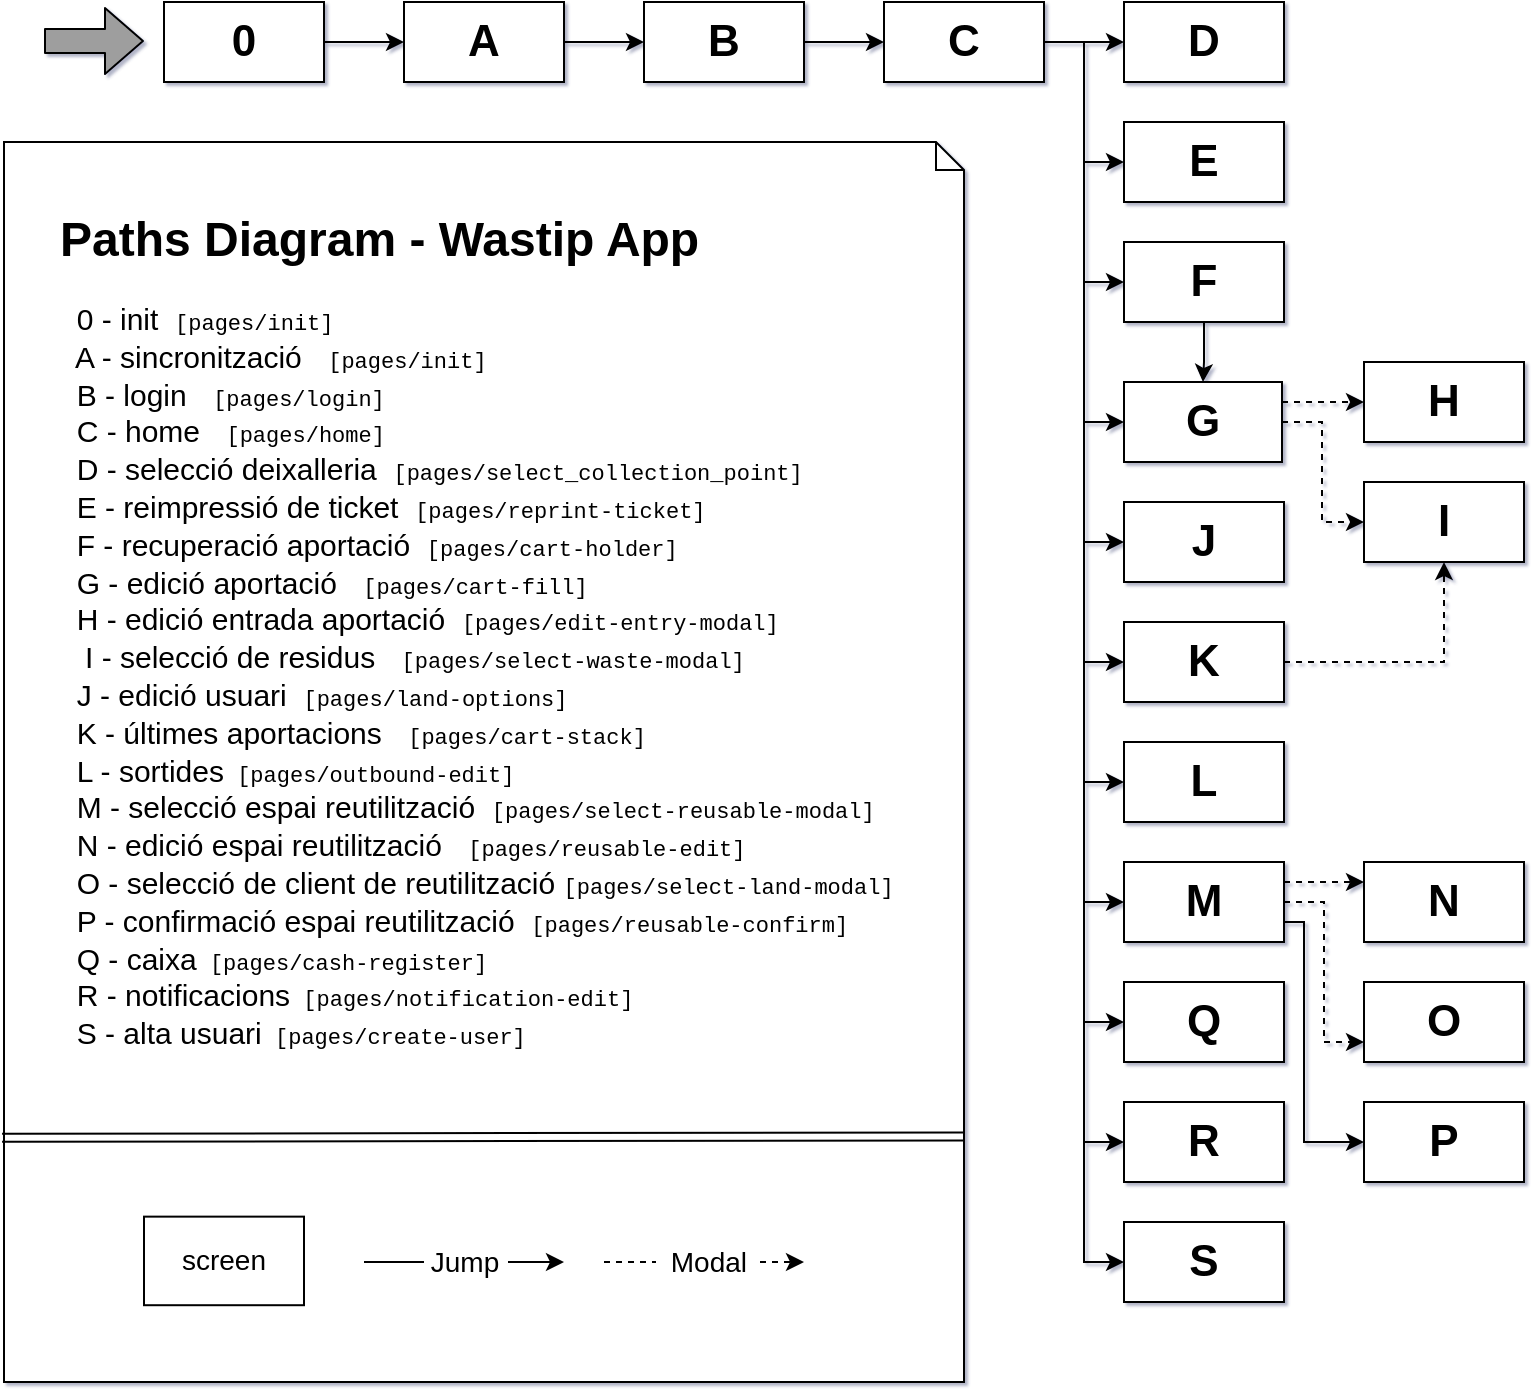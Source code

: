 <mxfile version="13.6.6" type="github">
  <diagram name="Page-1" id="b5b7bab2-c9e2-2cf4-8b2a-24fd1a2a6d21">
    <mxGraphModel dx="1422" dy="801" grid="1" gridSize="10" guides="1" tooltips="1" connect="1" arrows="1" fold="1" page="1" pageScale="1" pageWidth="1169" pageHeight="827" background="#ffffff" math="0" shadow="1">
      <root>
        <mxCell id="0" />
        <mxCell id="1" parent="0" />
        <mxCell id="TnWyMCdALCPwSi7lhf3z-5" style="edgeStyle=orthogonalEdgeStyle;rounded=0;orthogonalLoop=1;jettySize=auto;html=1;exitX=1;exitY=0.5;exitDx=0;exitDy=0;entryX=0;entryY=0.5;entryDx=0;entryDy=0;" edge="1" parent="1" source="TnWyMCdALCPwSi7lhf3z-1" target="TnWyMCdALCPwSi7lhf3z-3">
          <mxGeometry relative="1" as="geometry" />
        </mxCell>
        <mxCell id="TnWyMCdALCPwSi7lhf3z-1" value="&lt;div&gt;&lt;b&gt;&lt;font style=&quot;font-size: 22px&quot;&gt;0&lt;/font&gt;&lt;/b&gt;&lt;br&gt;&lt;/div&gt;" style="rounded=0;whiteSpace=wrap;html=1;" vertex="1" parent="1">
          <mxGeometry x="230" y="60" width="80" height="40" as="geometry" />
        </mxCell>
        <mxCell id="TnWyMCdALCPwSi7lhf3z-6" value="" style="edgeStyle=orthogonalEdgeStyle;rounded=0;orthogonalLoop=1;jettySize=auto;html=1;" edge="1" parent="1" source="TnWyMCdALCPwSi7lhf3z-3" target="TnWyMCdALCPwSi7lhf3z-4">
          <mxGeometry relative="1" as="geometry" />
        </mxCell>
        <mxCell id="TnWyMCdALCPwSi7lhf3z-3" value="&lt;b&gt;&lt;font style=&quot;font-size: 22px&quot;&gt;A&lt;/font&gt;&lt;/b&gt;" style="rounded=0;whiteSpace=wrap;html=1;" vertex="1" parent="1">
          <mxGeometry x="350" y="60" width="80" height="40" as="geometry" />
        </mxCell>
        <mxCell id="TnWyMCdALCPwSi7lhf3z-8" value="" style="edgeStyle=orthogonalEdgeStyle;rounded=0;orthogonalLoop=1;jettySize=auto;html=1;" edge="1" parent="1" source="TnWyMCdALCPwSi7lhf3z-4" target="TnWyMCdALCPwSi7lhf3z-7">
          <mxGeometry relative="1" as="geometry" />
        </mxCell>
        <mxCell id="TnWyMCdALCPwSi7lhf3z-4" value="&lt;div&gt;&lt;b&gt;&lt;font style=&quot;font-size: 22px&quot;&gt;B&lt;/font&gt;&lt;/b&gt;&lt;/div&gt;" style="rounded=0;whiteSpace=wrap;html=1;" vertex="1" parent="1">
          <mxGeometry x="470" y="60" width="80" height="40" as="geometry" />
        </mxCell>
        <mxCell id="TnWyMCdALCPwSi7lhf3z-19" value="" style="edgeStyle=orthogonalEdgeStyle;rounded=0;orthogonalLoop=1;jettySize=auto;html=1;labelBackgroundColor=#9E9E9E;fillColor=#9E9E9E;" edge="1" parent="1" source="TnWyMCdALCPwSi7lhf3z-7" target="TnWyMCdALCPwSi7lhf3z-9">
          <mxGeometry relative="1" as="geometry">
            <Array as="points">
              <mxPoint x="700" y="80" />
              <mxPoint x="700" y="80" />
            </Array>
          </mxGeometry>
        </mxCell>
        <mxCell id="TnWyMCdALCPwSi7lhf3z-20" style="edgeStyle=orthogonalEdgeStyle;rounded=0;orthogonalLoop=1;jettySize=auto;html=1;entryX=0;entryY=0.5;entryDx=0;entryDy=0;labelBackgroundColor=#9E9E9E;fillColor=#9E9E9E;" edge="1" parent="1" source="TnWyMCdALCPwSi7lhf3z-7" target="TnWyMCdALCPwSi7lhf3z-10">
          <mxGeometry relative="1" as="geometry">
            <Array as="points">
              <mxPoint x="690" y="80" />
              <mxPoint x="690" y="140" />
            </Array>
          </mxGeometry>
        </mxCell>
        <mxCell id="TnWyMCdALCPwSi7lhf3z-21" style="edgeStyle=orthogonalEdgeStyle;rounded=0;orthogonalLoop=1;jettySize=auto;html=1;entryX=0;entryY=0.5;entryDx=0;entryDy=0;labelBackgroundColor=#9E9E9E;fillColor=#9E9E9E;" edge="1" parent="1" source="TnWyMCdALCPwSi7lhf3z-7" target="TnWyMCdALCPwSi7lhf3z-11">
          <mxGeometry relative="1" as="geometry">
            <Array as="points">
              <mxPoint x="690" y="80" />
              <mxPoint x="690" y="200" />
            </Array>
          </mxGeometry>
        </mxCell>
        <mxCell id="TnWyMCdALCPwSi7lhf3z-22" style="edgeStyle=orthogonalEdgeStyle;rounded=0;orthogonalLoop=1;jettySize=auto;html=1;entryX=0;entryY=0.5;entryDx=0;entryDy=0;labelBackgroundColor=#9E9E9E;fillColor=#9E9E9E;" edge="1" parent="1" source="TnWyMCdALCPwSi7lhf3z-7" target="TnWyMCdALCPwSi7lhf3z-12">
          <mxGeometry relative="1" as="geometry">
            <Array as="points">
              <mxPoint x="690" y="80" />
              <mxPoint x="690" y="270" />
            </Array>
          </mxGeometry>
        </mxCell>
        <mxCell id="TnWyMCdALCPwSi7lhf3z-23" style="edgeStyle=orthogonalEdgeStyle;rounded=0;orthogonalLoop=1;jettySize=auto;html=1;entryX=0;entryY=0.5;entryDx=0;entryDy=0;labelBackgroundColor=#9E9E9E;fillColor=#9E9E9E;" edge="1" parent="1" source="TnWyMCdALCPwSi7lhf3z-7" target="TnWyMCdALCPwSi7lhf3z-13">
          <mxGeometry relative="1" as="geometry">
            <Array as="points">
              <mxPoint x="690" y="80" />
              <mxPoint x="690" y="330" />
            </Array>
          </mxGeometry>
        </mxCell>
        <mxCell id="TnWyMCdALCPwSi7lhf3z-24" style="edgeStyle=orthogonalEdgeStyle;rounded=0;orthogonalLoop=1;jettySize=auto;html=1;entryX=0;entryY=0.5;entryDx=0;entryDy=0;labelBackgroundColor=#9E9E9E;fillColor=#9E9E9E;" edge="1" parent="1" source="TnWyMCdALCPwSi7lhf3z-7" target="TnWyMCdALCPwSi7lhf3z-14">
          <mxGeometry relative="1" as="geometry">
            <Array as="points">
              <mxPoint x="690" y="80" />
              <mxPoint x="690" y="390" />
            </Array>
          </mxGeometry>
        </mxCell>
        <mxCell id="TnWyMCdALCPwSi7lhf3z-25" style="edgeStyle=orthogonalEdgeStyle;rounded=0;orthogonalLoop=1;jettySize=auto;html=1;entryX=0;entryY=0.5;entryDx=0;entryDy=0;labelBackgroundColor=#9E9E9E;fillColor=#9E9E9E;" edge="1" parent="1" source="TnWyMCdALCPwSi7lhf3z-7" target="TnWyMCdALCPwSi7lhf3z-15">
          <mxGeometry relative="1" as="geometry">
            <Array as="points">
              <mxPoint x="690" y="80" />
              <mxPoint x="690" y="450" />
            </Array>
          </mxGeometry>
        </mxCell>
        <mxCell id="TnWyMCdALCPwSi7lhf3z-56" style="edgeStyle=orthogonalEdgeStyle;rounded=0;orthogonalLoop=1;jettySize=auto;html=1;entryX=0;entryY=0.5;entryDx=0;entryDy=0;labelBackgroundColor=#9E9E9E;fillColor=#9E9E9E;" edge="1" parent="1" source="TnWyMCdALCPwSi7lhf3z-7" target="TnWyMCdALCPwSi7lhf3z-47">
          <mxGeometry relative="1" as="geometry" />
        </mxCell>
        <mxCell id="TnWyMCdALCPwSi7lhf3z-63" style="edgeStyle=orthogonalEdgeStyle;rounded=0;orthogonalLoop=1;jettySize=auto;html=1;entryX=0;entryY=0.5;entryDx=0;entryDy=0;labelBackgroundColor=#9E9E9E;fillColor=#9E9E9E;" edge="1" parent="1" source="TnWyMCdALCPwSi7lhf3z-7" target="TnWyMCdALCPwSi7lhf3z-48">
          <mxGeometry relative="1" as="geometry" />
        </mxCell>
        <mxCell id="TnWyMCdALCPwSi7lhf3z-64" style="edgeStyle=orthogonalEdgeStyle;rounded=0;orthogonalLoop=1;jettySize=auto;html=1;entryX=0;entryY=0.5;entryDx=0;entryDy=0;labelBackgroundColor=#9E9E9E;fillColor=#9E9E9E;" edge="1" parent="1" source="TnWyMCdALCPwSi7lhf3z-7" target="TnWyMCdALCPwSi7lhf3z-49">
          <mxGeometry relative="1" as="geometry" />
        </mxCell>
        <mxCell id="TnWyMCdALCPwSi7lhf3z-65" style="edgeStyle=orthogonalEdgeStyle;rounded=0;orthogonalLoop=1;jettySize=auto;html=1;entryX=0;entryY=0.5;entryDx=0;entryDy=0;labelBackgroundColor=#9E9E9E;fillColor=#9E9E9E;" edge="1" parent="1" source="TnWyMCdALCPwSi7lhf3z-7" target="TnWyMCdALCPwSi7lhf3z-50">
          <mxGeometry relative="1" as="geometry" />
        </mxCell>
        <mxCell id="TnWyMCdALCPwSi7lhf3z-7" value="&lt;b&gt;&lt;font style=&quot;font-size: 22px&quot;&gt;C&lt;/font&gt;&lt;/b&gt;" style="rounded=0;whiteSpace=wrap;html=1;" vertex="1" parent="1">
          <mxGeometry x="590" y="60" width="80" height="40" as="geometry" />
        </mxCell>
        <mxCell id="TnWyMCdALCPwSi7lhf3z-9" value="&lt;b&gt;&lt;font style=&quot;font-size: 22px&quot;&gt;D&lt;/font&gt;&lt;/b&gt;" style="rounded=0;whiteSpace=wrap;html=1;" vertex="1" parent="1">
          <mxGeometry x="710" y="60" width="80" height="40" as="geometry" />
        </mxCell>
        <mxCell id="TnWyMCdALCPwSi7lhf3z-10" value="&lt;div&gt;&lt;b&gt;&lt;font style=&quot;font-size: 22px&quot;&gt;E&lt;/font&gt;&lt;/b&gt;&lt;/div&gt;" style="rounded=0;whiteSpace=wrap;html=1;" vertex="1" parent="1">
          <mxGeometry x="710" y="120" width="80" height="40" as="geometry" />
        </mxCell>
        <mxCell id="TnWyMCdALCPwSi7lhf3z-55" value="" style="edgeStyle=orthogonalEdgeStyle;rounded=0;orthogonalLoop=1;jettySize=auto;html=1;labelBackgroundColor=#9E9E9E;fillColor=#9E9E9E;" edge="1" parent="1" source="TnWyMCdALCPwSi7lhf3z-11" target="TnWyMCdALCPwSi7lhf3z-12">
          <mxGeometry relative="1" as="geometry" />
        </mxCell>
        <mxCell id="TnWyMCdALCPwSi7lhf3z-11" value="&lt;b&gt;&lt;font style=&quot;font-size: 22px&quot;&gt;F&lt;/font&gt;&lt;/b&gt;" style="rounded=0;whiteSpace=wrap;html=1;" vertex="1" parent="1">
          <mxGeometry x="710" y="180" width="80" height="40" as="geometry" />
        </mxCell>
        <mxCell id="TnWyMCdALCPwSi7lhf3z-52" style="edgeStyle=orthogonalEdgeStyle;rounded=0;orthogonalLoop=1;jettySize=auto;html=1;entryX=0;entryY=0.5;entryDx=0;entryDy=0;dashed=1;labelBackgroundColor=#9E9E9E;fillColor=#9E9E9E;" edge="1" parent="1" source="TnWyMCdALCPwSi7lhf3z-12" target="TnWyMCdALCPwSi7lhf3z-27">
          <mxGeometry relative="1" as="geometry">
            <Array as="points">
              <mxPoint x="800" y="260" />
              <mxPoint x="800" y="260" />
            </Array>
          </mxGeometry>
        </mxCell>
        <mxCell id="TnWyMCdALCPwSi7lhf3z-53" style="edgeStyle=orthogonalEdgeStyle;rounded=0;orthogonalLoop=1;jettySize=auto;html=1;entryX=0;entryY=0.5;entryDx=0;entryDy=0;dashed=1;labelBackgroundColor=#9E9E9E;fillColor=#9E9E9E;" edge="1" parent="1" source="TnWyMCdALCPwSi7lhf3z-12" target="TnWyMCdALCPwSi7lhf3z-30">
          <mxGeometry relative="1" as="geometry">
            <Array as="points">
              <mxPoint x="809" y="270" />
              <mxPoint x="809" y="320" />
            </Array>
          </mxGeometry>
        </mxCell>
        <mxCell id="TnWyMCdALCPwSi7lhf3z-12" value="&lt;b&gt;&lt;font style=&quot;font-size: 22px&quot;&gt;G&lt;/font&gt;&lt;/b&gt;" style="rounded=0;whiteSpace=wrap;html=1;" vertex="1" parent="1">
          <mxGeometry x="710" y="250" width="79" height="40" as="geometry" />
        </mxCell>
        <mxCell id="TnWyMCdALCPwSi7lhf3z-13" value="&lt;b&gt;&lt;font style=&quot;font-size: 22px&quot;&gt;J&lt;/font&gt;&lt;/b&gt;" style="rounded=0;whiteSpace=wrap;html=1;" vertex="1" parent="1">
          <mxGeometry x="710" y="310" width="80" height="40" as="geometry" />
        </mxCell>
        <mxCell id="TnWyMCdALCPwSi7lhf3z-46" style="edgeStyle=orthogonalEdgeStyle;rounded=0;orthogonalLoop=1;jettySize=auto;html=1;entryX=0.5;entryY=1;entryDx=0;entryDy=0;dashed=1;labelBackgroundColor=#9E9E9E;fillColor=#9E9E9E;" edge="1" parent="1" source="TnWyMCdALCPwSi7lhf3z-14" target="TnWyMCdALCPwSi7lhf3z-30">
          <mxGeometry relative="1" as="geometry" />
        </mxCell>
        <mxCell id="TnWyMCdALCPwSi7lhf3z-14" value="&lt;b&gt;&lt;font style=&quot;font-size: 22px&quot;&gt;K&lt;/font&gt;&lt;/b&gt;" style="rounded=0;whiteSpace=wrap;html=1;" vertex="1" parent="1">
          <mxGeometry x="710" y="370" width="80" height="40" as="geometry" />
        </mxCell>
        <mxCell id="TnWyMCdALCPwSi7lhf3z-15" value="&lt;b&gt;&lt;font style=&quot;font-size: 22px&quot;&gt;L&lt;/font&gt;&lt;/b&gt;" style="rounded=0;whiteSpace=wrap;html=1;" vertex="1" parent="1">
          <mxGeometry x="710" y="430" width="80" height="40" as="geometry" />
        </mxCell>
        <mxCell id="TnWyMCdALCPwSi7lhf3z-17" value="" style="shape=flexArrow;endArrow=classic;html=1;labelBackgroundColor=#9E9E9E;fillColor=#9E9E9E;width=12;endSize=6;" edge="1" parent="1">
          <mxGeometry width="50" height="50" relative="1" as="geometry">
            <mxPoint x="170" y="79.5" as="sourcePoint" />
            <mxPoint x="220" y="79.5" as="targetPoint" />
          </mxGeometry>
        </mxCell>
        <mxCell id="TnWyMCdALCPwSi7lhf3z-27" value="&lt;b&gt;&lt;font style=&quot;font-size: 22px&quot;&gt;H&lt;/font&gt;&lt;/b&gt;" style="rounded=0;whiteSpace=wrap;html=1;" vertex="1" parent="1">
          <mxGeometry x="830" y="240" width="80" height="40" as="geometry" />
        </mxCell>
        <mxCell id="TnWyMCdALCPwSi7lhf3z-30" value="&lt;b&gt;&lt;font style=&quot;font-size: 22px&quot;&gt;I&lt;/font&gt;&lt;/b&gt;" style="rounded=0;whiteSpace=wrap;html=1;" vertex="1" parent="1">
          <mxGeometry x="830" y="300" width="80" height="40" as="geometry" />
        </mxCell>
        <mxCell id="TnWyMCdALCPwSi7lhf3z-40" value="" style="shape=note;whiteSpace=wrap;html=1;size=14;verticalAlign=top;align=left;spacingTop=-6;rounded=0;shadow=0;glass=1;sketch=0;container=1;" vertex="1" parent="1">
          <mxGeometry x="150" y="130" width="480" height="620" as="geometry" />
        </mxCell>
        <mxCell id="TnWyMCdALCPwSi7lhf3z-41" value="&lt;h1&gt;Paths Diagram - Wastip App&lt;br&gt;&lt;/h1&gt;&lt;p style=&quot;font-size: 15px&quot;&gt;&lt;font style=&quot;font-size: 15px&quot;&gt;&amp;nbsp; 0 - init&amp;nbsp; &lt;font style=&quot;font-size: 14px&quot; face=&quot;Courier New&quot;&gt;&lt;font style=&quot;font-size: 11px&quot;&gt;[pages/init]&lt;/font&gt;&lt;/font&gt;&lt;br&gt;&lt;/font&gt;&lt;font style=&quot;font-size: 15px&quot;&gt;&amp;nbsp; A - sincronització&lt;/font&gt;&lt;font style=&quot;font-size: 15px&quot;&gt;&lt;font style=&quot;font-size: 15px&quot;&gt;&lt;font style=&quot;font-size: 14px&quot; face=&quot;Courier New&quot;&gt;&lt;font style=&quot;font-size: 11px&quot;&gt;&amp;nbsp; [pages/init]&lt;/font&gt;&lt;/font&gt;&lt;/font&gt;&amp;nbsp; &lt;br&gt;&lt;/font&gt;&lt;font style=&quot;font-size: 15px&quot;&gt;&amp;nbsp; B - login&lt;/font&gt;&lt;font style=&quot;font-size: 15px&quot;&gt;&lt;font style=&quot;font-size: 15px&quot;&gt;&lt;font style=&quot;font-size: 14px&quot; face=&quot;Courier New&quot;&gt;&lt;font style=&quot;font-size: 11px&quot;&gt;&amp;nbsp; [pages/login]&lt;/font&gt;&lt;/font&gt;&lt;/font&gt;&amp;nbsp; &lt;br&gt;&lt;/font&gt;&lt;font style=&quot;font-size: 15px&quot;&gt;&amp;nbsp; C - home&lt;/font&gt;&lt;font style=&quot;font-size: 15px&quot;&gt;&lt;font style=&quot;font-size: 15px&quot;&gt;&lt;font style=&quot;font-size: 14px&quot; face=&quot;Courier New&quot;&gt;&lt;font style=&quot;font-size: 11px&quot;&gt;&amp;nbsp; [pages/home]&lt;/font&gt;&lt;/font&gt;&lt;/font&gt;&amp;nbsp; &lt;br&gt;&lt;/font&gt;&lt;font style=&quot;font-size: 15px&quot;&gt;&amp;nbsp; D - selecció deixalleria&amp;nbsp; &lt;/font&gt;&lt;font style=&quot;font-size: 15px&quot;&gt;&lt;font style=&quot;font-size: 15px&quot;&gt;&lt;font style=&quot;font-size: 14px&quot; face=&quot;Courier New&quot;&gt;&lt;font style=&quot;font-size: 11px&quot;&gt;[pages/select_collection_point]&lt;/font&gt;&lt;/font&gt;&lt;/font&gt;&amp;nbsp; &lt;br&gt;&lt;/font&gt;&lt;font style=&quot;font-size: 15px&quot;&gt;&amp;nbsp; E - reimpressió de ticket&amp;nbsp; &lt;/font&gt;&lt;font style=&quot;font-size: 15px&quot;&gt;&lt;font style=&quot;font-size: 15px&quot;&gt;&lt;font style=&quot;font-size: 14px&quot; face=&quot;Courier New&quot;&gt;&lt;font style=&quot;font-size: 11px&quot;&gt;[pages/reprint-ticket]&lt;/font&gt;&lt;/font&gt;&lt;/font&gt;&amp;nbsp; &lt;br&gt;&lt;/font&gt;&lt;font style=&quot;font-size: 15px&quot;&gt;&amp;nbsp; F - recuperació aportació&amp;nbsp; &lt;/font&gt;&lt;font style=&quot;font-size: 15px&quot;&gt;&lt;font style=&quot;font-size: 15px&quot;&gt;&lt;font style=&quot;font-size: 14px&quot; face=&quot;Courier New&quot;&gt;&lt;font style=&quot;font-size: 11px&quot;&gt;[pages/cart-holder]&lt;/font&gt;&lt;/font&gt;&lt;/font&gt;&amp;nbsp; &lt;br&gt;&lt;/font&gt;&lt;font style=&quot;font-size: 15px&quot;&gt;&amp;nbsp; G - edició &lt;/font&gt;&lt;font style=&quot;font-size: 15px&quot;&gt;&lt;font style=&quot;font-size: 15px&quot;&gt;aportació&lt;/font&gt;&lt;/font&gt;&lt;font style=&quot;font-size: 15px&quot;&gt;&lt;font style=&quot;font-size: 15px&quot;&gt;&lt;font style=&quot;font-size: 14px&quot; face=&quot;Courier New&quot;&gt;&lt;font style=&quot;font-size: 11px&quot;&gt;&amp;nbsp; [pages/cart-fill]&lt;/font&gt;&lt;/font&gt;&lt;/font&gt;&amp;nbsp; &lt;br&gt;&lt;/font&gt;&lt;font style=&quot;font-size: 15px&quot;&gt;&lt;font style=&quot;font-size: 15px&quot;&gt;&lt;font style=&quot;font-size: 15px&quot;&gt;&lt;font style=&quot;font-size: 15px&quot;&gt;&amp;nbsp; H - edició entrada aportació&amp;nbsp; &lt;/font&gt;&lt;font style=&quot;font-size: 15px&quot;&gt;&lt;font style=&quot;font-size: 15px&quot;&gt;&lt;font style=&quot;font-size: 14px&quot; face=&quot;Courier New&quot;&gt;&lt;font style=&quot;font-size: 11px&quot;&gt;[pages/edit-entry-modal]&lt;/font&gt;&lt;/font&gt;&lt;/font&gt;&amp;nbsp; &lt;br&gt;&lt;/font&gt;&lt;/font&gt;&amp;nbsp;&amp;nbsp; I - selecció de residus&lt;/font&gt;&lt;font style=&quot;font-size: 15px&quot;&gt;&lt;font style=&quot;font-size: 15px&quot;&gt;&lt;font style=&quot;font-size: 14px&quot; face=&quot;Courier New&quot;&gt;&lt;font style=&quot;font-size: 11px&quot;&gt;&amp;nbsp; [pages/select-waste-modal]&lt;/font&gt;&lt;/font&gt;&lt;/font&gt;&amp;nbsp; &lt;br&gt;&lt;/font&gt;&amp;nbsp; J - edició &lt;/font&gt;&lt;font style=&quot;font-size: 15px&quot;&gt;&lt;font style=&quot;font-size: 15px&quot;&gt;usuari&lt;/font&gt;&amp;nbsp; &lt;/font&gt;&lt;font style=&quot;font-size: 15px&quot;&gt;&lt;font style=&quot;font-size: 15px&quot;&gt;&lt;font style=&quot;font-size: 14px&quot; face=&quot;Courier New&quot;&gt;&lt;font style=&quot;font-size: 11px&quot;&gt;[pages/land-options]&lt;/font&gt;&lt;/font&gt;&lt;/font&gt;&amp;nbsp; &lt;br&gt;&lt;/font&gt;&lt;font style=&quot;font-size: 15px&quot;&gt;&amp;nbsp; K - últimes aportacions&lt;/font&gt;&lt;font style=&quot;font-size: 15px&quot;&gt;&lt;font style=&quot;font-size: 15px&quot;&gt;&lt;font style=&quot;font-size: 14px&quot; face=&quot;Courier New&quot;&gt;&lt;font style=&quot;font-size: 11px&quot;&gt;&amp;nbsp; [pages/cart-stack]&lt;/font&gt;&lt;/font&gt;&lt;/font&gt;&amp;nbsp; &lt;br&gt;&lt;/font&gt;&lt;font style=&quot;font-size: 15px&quot;&gt;&amp;nbsp; L - sortides&lt;/font&gt;&lt;font style=&quot;font-size: 15px&quot;&gt;&lt;font style=&quot;font-size: 15px&quot;&gt;&lt;font style=&quot;font-size: 14px&quot; face=&quot;Courier New&quot;&gt;&lt;font style=&quot;font-size: 11px&quot;&gt; [pages/outbound-edit]&lt;/font&gt;&lt;/font&gt;&lt;/font&gt;&amp;nbsp; &lt;br&gt;&lt;/font&gt;&lt;font style=&quot;font-size: 15px&quot;&gt;&amp;nbsp; M - selecció espai reutilització&amp;nbsp; &lt;/font&gt;&lt;font style=&quot;font-size: 15px&quot;&gt;&lt;font style=&quot;font-size: 15px&quot;&gt;&lt;font style=&quot;font-size: 14px&quot; face=&quot;Courier New&quot;&gt;&lt;font style=&quot;font-size: 11px&quot;&gt;[pages/select-reusable-modal]&lt;/font&gt;&lt;/font&gt;&lt;/font&gt;&amp;nbsp; &lt;br&gt;&lt;/font&gt;&lt;font style=&quot;font-size: 15px&quot;&gt;&amp;nbsp; N - edició espai reutilització&lt;/font&gt;&lt;font style=&quot;font-size: 15px&quot;&gt;&lt;font style=&quot;font-size: 15px&quot;&gt;&lt;font style=&quot;font-size: 14px&quot; face=&quot;Courier New&quot;&gt;&lt;font style=&quot;font-size: 11px&quot;&gt;&amp;nbsp; [pages/reusable-edit]&lt;/font&gt;&lt;/font&gt;&lt;/font&gt;&amp;nbsp; &lt;br&gt;&lt;/font&gt;&lt;font style=&quot;font-size: 15px&quot;&gt;&amp;nbsp; O - selecció de client de reutilització &lt;/font&gt;&lt;font style=&quot;font-size: 15px&quot;&gt;&lt;font style=&quot;font-size: 15px&quot;&gt;&lt;font style=&quot;font-size: 14px&quot; face=&quot;Courier New&quot;&gt;&lt;font style=&quot;font-size: 11px&quot;&gt;[pages/select-land-modal]&lt;/font&gt;&lt;/font&gt;&lt;/font&gt;&amp;nbsp; &lt;br&gt;&lt;/font&gt;&lt;font style=&quot;font-size: 15px&quot;&gt;&lt;font style=&quot;font-size: 15px&quot;&gt;&amp;nbsp; P - confirmació espai reutilització&amp;nbsp; &lt;/font&gt;&lt;font style=&quot;font-size: 15px&quot;&gt;&lt;font style=&quot;font-size: 15px&quot;&gt;&lt;font style=&quot;font-size: 14px&quot; face=&quot;Courier New&quot;&gt;&lt;font style=&quot;font-size: 11px&quot;&gt;[pages/reusable-confirm]&lt;/font&gt;&lt;/font&gt;&lt;/font&gt;&amp;nbsp; &lt;br&gt;&lt;/font&gt;&amp;nbsp; Q - caixa&lt;/font&gt;&lt;font style=&quot;font-size: 15px&quot;&gt;&lt;font style=&quot;font-size: 15px&quot;&gt;&lt;font style=&quot;font-size: 14px&quot; face=&quot;Courier New&quot;&gt;&lt;font style=&quot;font-size: 11px&quot;&gt; [pages/cash-register]&lt;/font&gt;&lt;/font&gt;&lt;/font&gt;&amp;nbsp; &lt;br&gt;&lt;/font&gt;&lt;font style=&quot;font-size: 15px&quot;&gt;&amp;nbsp; R - notificacions&lt;/font&gt;&lt;font style=&quot;font-size: 15px&quot;&gt;&lt;font style=&quot;font-size: 15px&quot;&gt;&lt;font style=&quot;font-size: 14px&quot; face=&quot;Courier New&quot;&gt;&lt;font style=&quot;font-size: 11px&quot;&gt; [pages/notification-edit]&lt;/font&gt;&lt;/font&gt;&lt;/font&gt;&amp;nbsp; &lt;br&gt;&lt;/font&gt;&lt;font style=&quot;font-size: 15px&quot;&gt;&amp;nbsp; S - alta usuari&lt;/font&gt;&lt;font style=&quot;font-size: 15px&quot;&gt;&lt;font style=&quot;font-size: 15px&quot;&gt;&lt;font style=&quot;font-size: 14px&quot; face=&quot;Courier New&quot;&gt;&lt;font style=&quot;font-size: 11px&quot;&gt; [pages/create-user]&lt;/font&gt;&lt;/font&gt;&lt;/font&gt;&amp;nbsp; &lt;br&gt;&lt;/font&gt;&lt;font style=&quot;font-size: 15px&quot;&gt;&amp;nbsp; &lt;/font&gt;&lt;/p&gt;" style="text;html=1;strokeColor=none;fillColor=none;spacing=5;spacingTop=-20;whiteSpace=wrap;overflow=hidden;rounded=0;shadow=0;sketch=0;glass=1;" vertex="1" parent="TnWyMCdALCPwSi7lhf3z-40">
          <mxGeometry x="22.86" y="29.472" width="437.14" height="568.385" as="geometry" />
        </mxCell>
        <mxCell id="TnWyMCdALCPwSi7lhf3z-69" value="" style="endArrow=classic;html=1;labelBackgroundColor=#9E9E9E;fillColor=#9E9E9E;" edge="1" parent="TnWyMCdALCPwSi7lhf3z-40">
          <mxGeometry relative="1" as="geometry">
            <mxPoint x="180" y="560.018" as="sourcePoint" />
            <mxPoint x="280" y="560.018" as="targetPoint" />
          </mxGeometry>
        </mxCell>
        <mxCell id="TnWyMCdALCPwSi7lhf3z-70" value="&lt;font style=&quot;font-size: 14px&quot;&gt;&amp;nbsp;Jump&amp;nbsp; &lt;br&gt;&lt;/font&gt;" style="edgeLabel;resizable=0;html=1;align=center;verticalAlign=middle;" connectable="0" vertex="1" parent="TnWyMCdALCPwSi7lhf3z-69">
          <mxGeometry relative="1" as="geometry" />
        </mxCell>
        <mxCell id="TnWyMCdALCPwSi7lhf3z-71" value="" style="endArrow=classic;html=1;labelBackgroundColor=#9E9E9E;fillColor=#9E9E9E;dashed=1;" edge="1" parent="TnWyMCdALCPwSi7lhf3z-40">
          <mxGeometry relative="1" as="geometry">
            <mxPoint x="300" y="560.018" as="sourcePoint" />
            <mxPoint x="400" y="560.018" as="targetPoint" />
          </mxGeometry>
        </mxCell>
        <mxCell id="TnWyMCdALCPwSi7lhf3z-72" value="&lt;font style=&quot;font-size: 14px&quot;&gt;&amp;nbsp; Modal&amp;nbsp; &lt;br&gt;&lt;/font&gt;" style="edgeLabel;resizable=0;html=1;align=center;verticalAlign=middle;" connectable="0" vertex="1" parent="TnWyMCdALCPwSi7lhf3z-71">
          <mxGeometry relative="1" as="geometry" />
        </mxCell>
        <mxCell id="TnWyMCdALCPwSi7lhf3z-73" value="&lt;font style=&quot;font-size: 14px&quot;&gt;screen&lt;/font&gt;" style="rounded=0;whiteSpace=wrap;html=1;" vertex="1" parent="TnWyMCdALCPwSi7lhf3z-40">
          <mxGeometry x="70" y="537.321" width="80" height="44.286" as="geometry" />
        </mxCell>
        <mxCell id="TnWyMCdALCPwSi7lhf3z-60" value="" style="edgeStyle=orthogonalEdgeStyle;rounded=0;orthogonalLoop=1;jettySize=auto;html=1;labelBackgroundColor=#9E9E9E;fillColor=#9E9E9E;dashed=1;" edge="1" parent="1" source="TnWyMCdALCPwSi7lhf3z-47" target="TnWyMCdALCPwSi7lhf3z-57">
          <mxGeometry relative="1" as="geometry">
            <Array as="points">
              <mxPoint x="810" y="500" />
              <mxPoint x="810" y="500" />
            </Array>
          </mxGeometry>
        </mxCell>
        <mxCell id="TnWyMCdALCPwSi7lhf3z-61" style="edgeStyle=orthogonalEdgeStyle;rounded=0;orthogonalLoop=1;jettySize=auto;html=1;entryX=0;entryY=0.75;entryDx=0;entryDy=0;labelBackgroundColor=#9E9E9E;fillColor=#9E9E9E;dashed=1;" edge="1" parent="1" source="TnWyMCdALCPwSi7lhf3z-47" target="TnWyMCdALCPwSi7lhf3z-58">
          <mxGeometry relative="1" as="geometry">
            <Array as="points">
              <mxPoint x="810" y="510" />
              <mxPoint x="810" y="580" />
            </Array>
          </mxGeometry>
        </mxCell>
        <mxCell id="TnWyMCdALCPwSi7lhf3z-62" style="edgeStyle=orthogonalEdgeStyle;rounded=0;orthogonalLoop=1;jettySize=auto;html=1;entryX=0;entryY=0.5;entryDx=0;entryDy=0;labelBackgroundColor=#9E9E9E;fillColor=#9E9E9E;exitX=1;exitY=0.75;exitDx=0;exitDy=0;" edge="1" parent="1" source="TnWyMCdALCPwSi7lhf3z-47" target="TnWyMCdALCPwSi7lhf3z-59">
          <mxGeometry relative="1" as="geometry">
            <Array as="points">
              <mxPoint x="800" y="520" />
              <mxPoint x="800" y="630" />
            </Array>
          </mxGeometry>
        </mxCell>
        <mxCell id="TnWyMCdALCPwSi7lhf3z-47" value="&lt;b&gt;&lt;font style=&quot;font-size: 22px&quot;&gt;M&lt;/font&gt;&lt;/b&gt;" style="rounded=0;whiteSpace=wrap;html=1;" vertex="1" parent="1">
          <mxGeometry x="710" y="490" width="80" height="40" as="geometry" />
        </mxCell>
        <mxCell id="TnWyMCdALCPwSi7lhf3z-48" value="&lt;b&gt;&lt;font style=&quot;font-size: 22px&quot;&gt;Q&lt;/font&gt;&lt;/b&gt;" style="rounded=0;whiteSpace=wrap;html=1;" vertex="1" parent="1">
          <mxGeometry x="710" y="550" width="80" height="40" as="geometry" />
        </mxCell>
        <mxCell id="TnWyMCdALCPwSi7lhf3z-49" value="&lt;b&gt;&lt;font style=&quot;font-size: 22px&quot;&gt;R&lt;/font&gt;&lt;/b&gt;" style="rounded=0;whiteSpace=wrap;html=1;" vertex="1" parent="1">
          <mxGeometry x="710" y="610" width="80" height="40" as="geometry" />
        </mxCell>
        <mxCell id="TnWyMCdALCPwSi7lhf3z-50" value="&lt;b&gt;&lt;font style=&quot;font-size: 22px&quot;&gt;S&lt;/font&gt;&lt;/b&gt;" style="rounded=0;whiteSpace=wrap;html=1;" vertex="1" parent="1">
          <mxGeometry x="710" y="670" width="80" height="40" as="geometry" />
        </mxCell>
        <mxCell id="TnWyMCdALCPwSi7lhf3z-57" value="&lt;b&gt;&lt;font style=&quot;font-size: 22px&quot;&gt;N&lt;/font&gt;&lt;/b&gt;" style="rounded=0;whiteSpace=wrap;html=1;" vertex="1" parent="1">
          <mxGeometry x="830" y="490" width="80" height="40" as="geometry" />
        </mxCell>
        <mxCell id="TnWyMCdALCPwSi7lhf3z-58" value="&lt;b&gt;&lt;font style=&quot;font-size: 22px&quot;&gt;O&lt;/font&gt;&lt;/b&gt;" style="rounded=0;whiteSpace=wrap;html=1;" vertex="1" parent="1">
          <mxGeometry x="830" y="550" width="80" height="40" as="geometry" />
        </mxCell>
        <mxCell id="TnWyMCdALCPwSi7lhf3z-59" value="&lt;div&gt;&lt;b&gt;&lt;font style=&quot;font-size: 22px&quot;&gt;P&lt;/font&gt;&lt;/b&gt;&lt;/div&gt;" style="rounded=0;whiteSpace=wrap;html=1;" vertex="1" parent="1">
          <mxGeometry x="830" y="610" width="80" height="40" as="geometry" />
        </mxCell>
        <mxCell id="TnWyMCdALCPwSi7lhf3z-74" value="" style="endArrow=none;html=1;labelBackgroundColor=#9E9E9E;fillColor=#9E9E9E;entryX=1;entryY=0.802;entryDx=0;entryDy=0;entryPerimeter=0;exitX=-0.002;exitY=0.803;exitDx=0;exitDy=0;exitPerimeter=0;shape=link;" edge="1" parent="1" source="TnWyMCdALCPwSi7lhf3z-40" target="TnWyMCdALCPwSi7lhf3z-40">
          <mxGeometry width="50" height="50" relative="1" as="geometry">
            <mxPoint x="580" y="450" as="sourcePoint" />
            <mxPoint x="630" y="400" as="targetPoint" />
          </mxGeometry>
        </mxCell>
      </root>
    </mxGraphModel>
  </diagram>
</mxfile>
